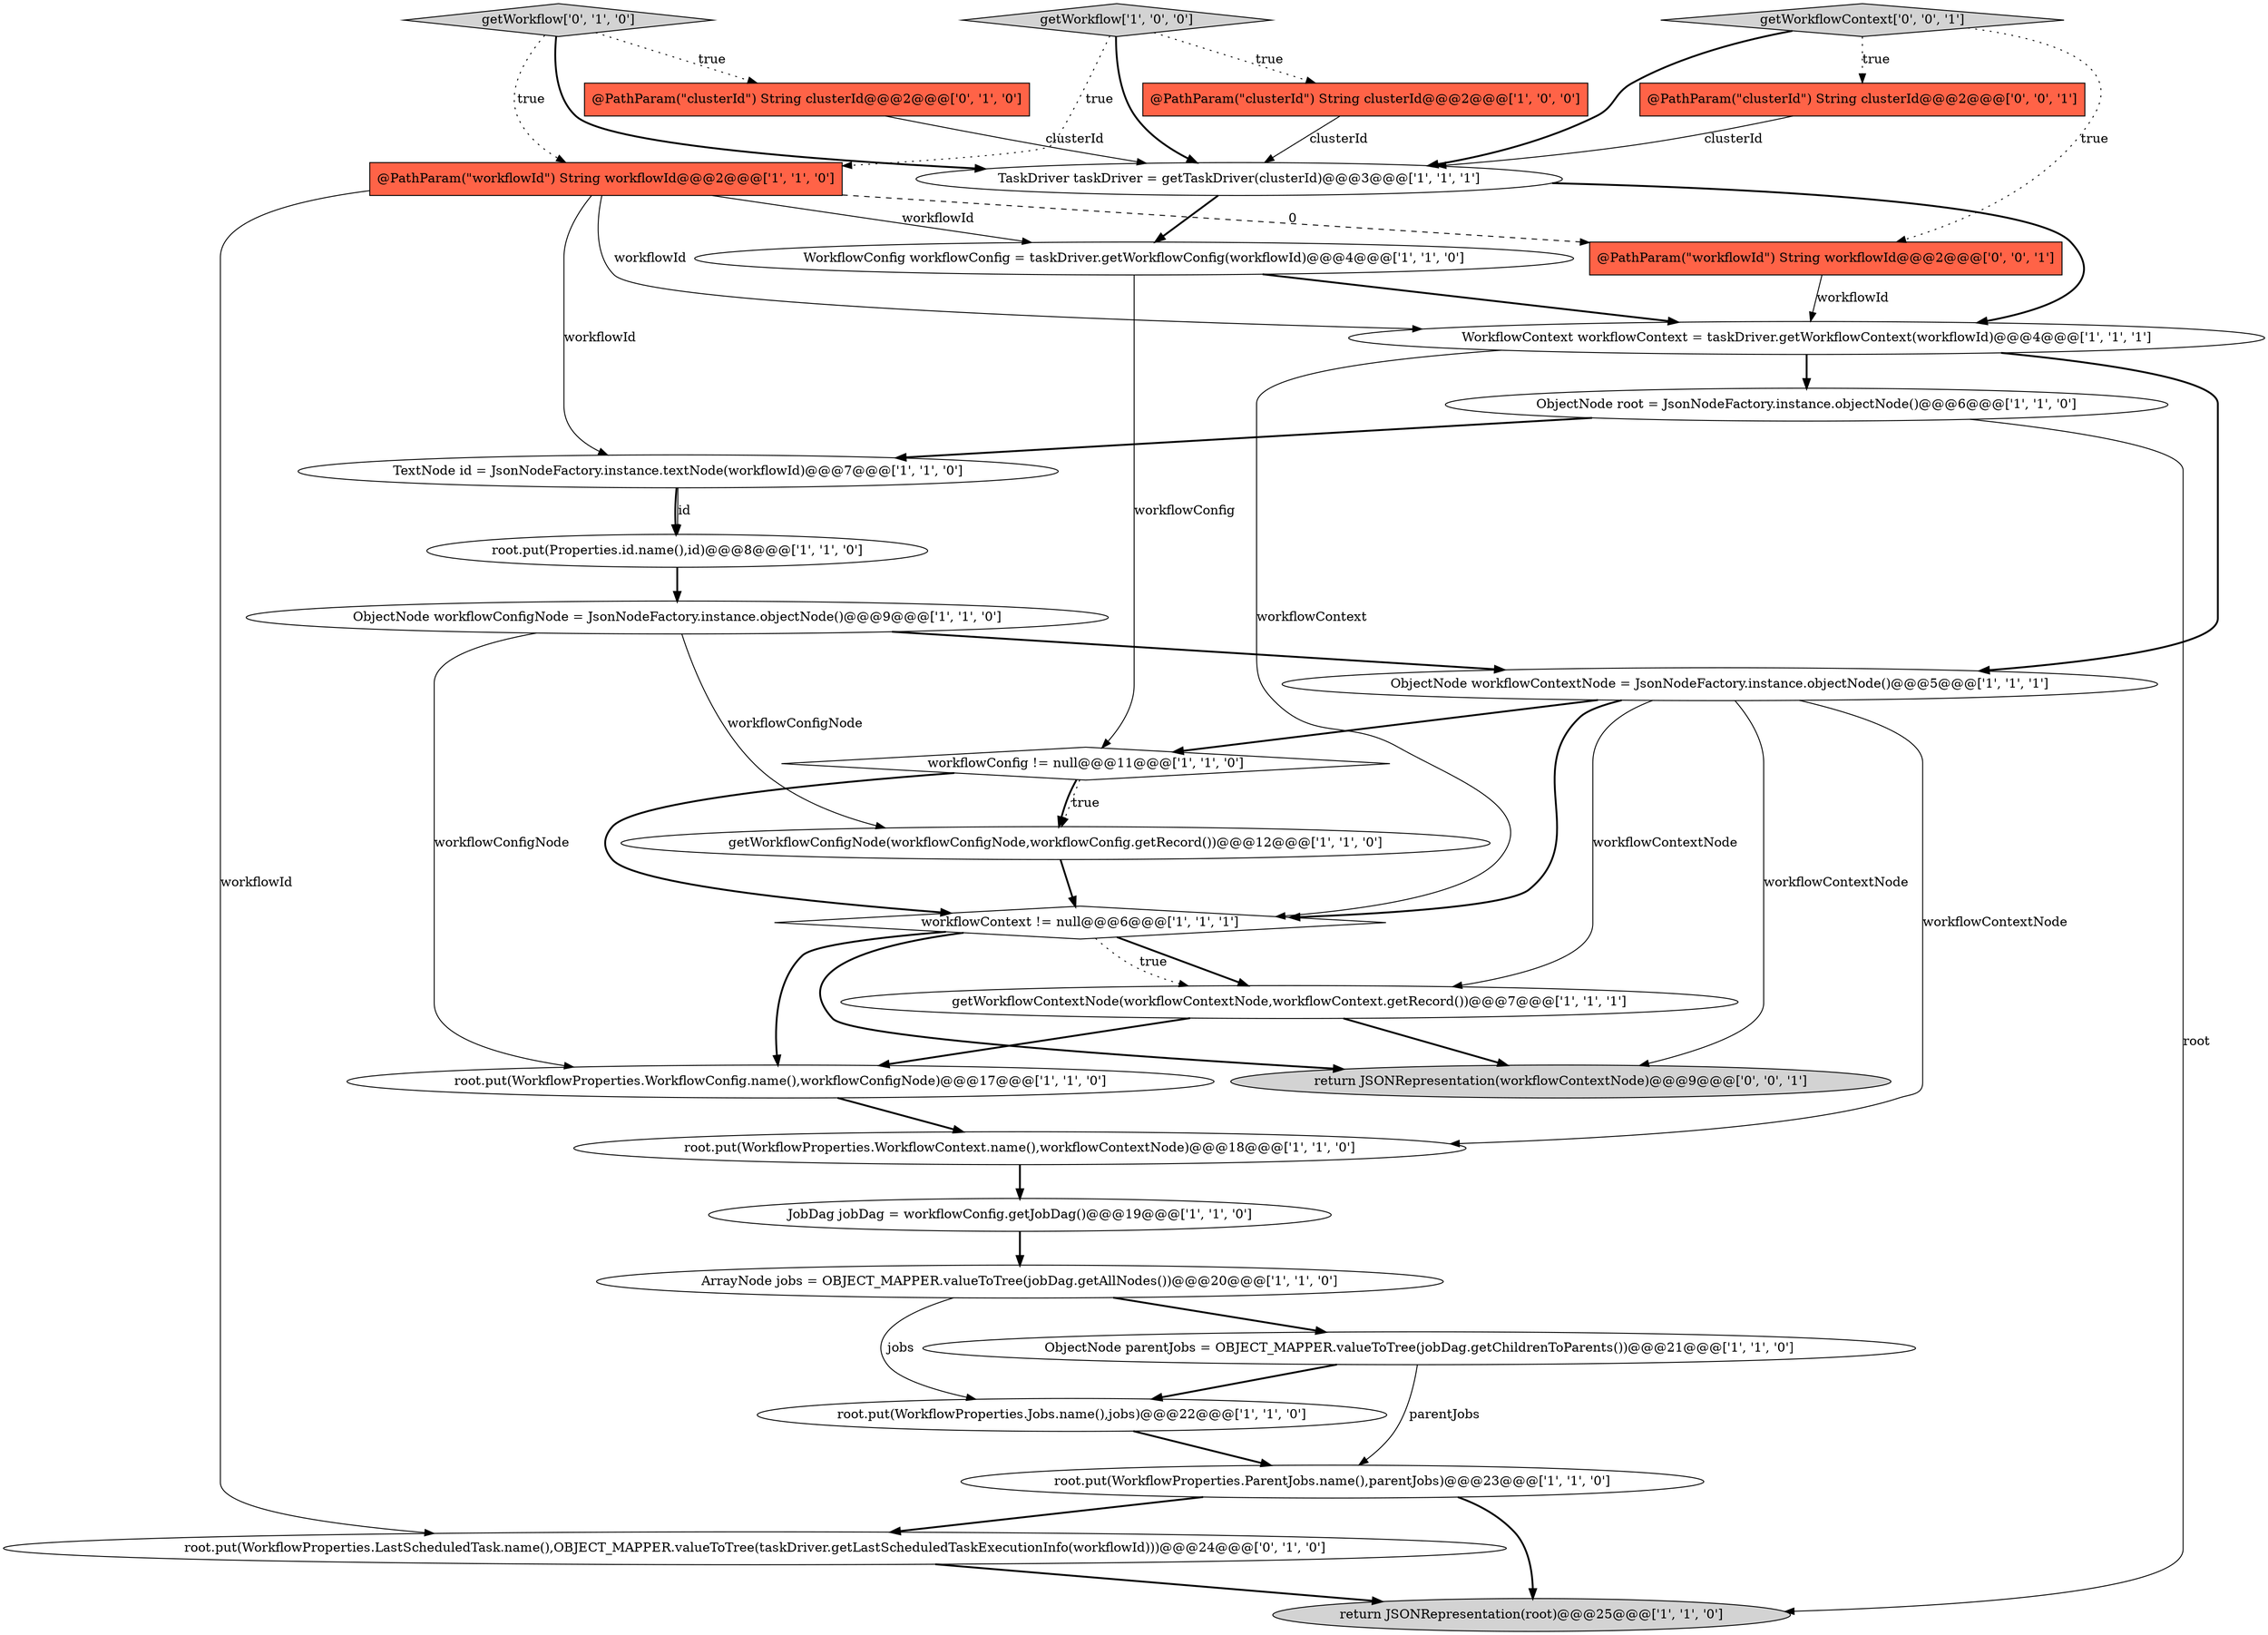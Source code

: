 digraph {
22 [style = filled, label = "workflowContext != null@@@6@@@['1', '1', '1']", fillcolor = white, shape = diamond image = "AAA0AAABBB1BBB"];
14 [style = filled, label = "@PathParam(\"workflowId\") String workflowId@@@2@@@['1', '1', '0']", fillcolor = tomato, shape = box image = "AAA0AAABBB1BBB"];
18 [style = filled, label = "getWorkflowContextNode(workflowContextNode,workflowContext.getRecord())@@@7@@@['1', '1', '1']", fillcolor = white, shape = ellipse image = "AAA0AAABBB1BBB"];
27 [style = filled, label = "return JSONRepresentation(workflowContextNode)@@@9@@@['0', '0', '1']", fillcolor = lightgray, shape = ellipse image = "AAA0AAABBB3BBB"];
16 [style = filled, label = "ArrayNode jobs = OBJECT_MAPPER.valueToTree(jobDag.getAllNodes())@@@20@@@['1', '1', '0']", fillcolor = white, shape = ellipse image = "AAA0AAABBB1BBB"];
6 [style = filled, label = "root.put(WorkflowProperties.WorkflowContext.name(),workflowContextNode)@@@18@@@['1', '1', '0']", fillcolor = white, shape = ellipse image = "AAA0AAABBB1BBB"];
3 [style = filled, label = "root.put(WorkflowProperties.WorkflowConfig.name(),workflowConfigNode)@@@17@@@['1', '1', '0']", fillcolor = white, shape = ellipse image = "AAA0AAABBB1BBB"];
19 [style = filled, label = "TaskDriver taskDriver = getTaskDriver(clusterId)@@@3@@@['1', '1', '1']", fillcolor = white, shape = ellipse image = "AAA0AAABBB1BBB"];
2 [style = filled, label = "ObjectNode parentJobs = OBJECT_MAPPER.valueToTree(jobDag.getChildrenToParents())@@@21@@@['1', '1', '0']", fillcolor = white, shape = ellipse image = "AAA0AAABBB1BBB"];
10 [style = filled, label = "root.put(Properties.id.name(),id)@@@8@@@['1', '1', '0']", fillcolor = white, shape = ellipse image = "AAA0AAABBB1BBB"];
12 [style = filled, label = "@PathParam(\"clusterId\") String clusterId@@@2@@@['1', '0', '0']", fillcolor = tomato, shape = box image = "AAA0AAABBB1BBB"];
0 [style = filled, label = "ObjectNode workflowConfigNode = JsonNodeFactory.instance.objectNode()@@@9@@@['1', '1', '0']", fillcolor = white, shape = ellipse image = "AAA0AAABBB1BBB"];
5 [style = filled, label = "root.put(WorkflowProperties.Jobs.name(),jobs)@@@22@@@['1', '1', '0']", fillcolor = white, shape = ellipse image = "AAA0AAABBB1BBB"];
4 [style = filled, label = "root.put(WorkflowProperties.ParentJobs.name(),parentJobs)@@@23@@@['1', '1', '0']", fillcolor = white, shape = ellipse image = "AAA0AAABBB1BBB"];
9 [style = filled, label = "TextNode id = JsonNodeFactory.instance.textNode(workflowId)@@@7@@@['1', '1', '0']", fillcolor = white, shape = ellipse image = "AAA0AAABBB1BBB"];
11 [style = filled, label = "WorkflowConfig workflowConfig = taskDriver.getWorkflowConfig(workflowId)@@@4@@@['1', '1', '0']", fillcolor = white, shape = ellipse image = "AAA0AAABBB1BBB"];
25 [style = filled, label = "root.put(WorkflowProperties.LastScheduledTask.name(),OBJECT_MAPPER.valueToTree(taskDriver.getLastScheduledTaskExecutionInfo(workflowId)))@@@24@@@['0', '1', '0']", fillcolor = white, shape = ellipse image = "AAA1AAABBB2BBB"];
1 [style = filled, label = "workflowConfig != null@@@11@@@['1', '1', '0']", fillcolor = white, shape = diamond image = "AAA0AAABBB1BBB"];
13 [style = filled, label = "getWorkflowConfigNode(workflowConfigNode,workflowConfig.getRecord())@@@12@@@['1', '1', '0']", fillcolor = white, shape = ellipse image = "AAA0AAABBB1BBB"];
28 [style = filled, label = "getWorkflowContext['0', '0', '1']", fillcolor = lightgray, shape = diamond image = "AAA0AAABBB3BBB"];
20 [style = filled, label = "JobDag jobDag = workflowConfig.getJobDag()@@@19@@@['1', '1', '0']", fillcolor = white, shape = ellipse image = "AAA0AAABBB1BBB"];
29 [style = filled, label = "@PathParam(\"workflowId\") String workflowId@@@2@@@['0', '0', '1']", fillcolor = tomato, shape = box image = "AAA0AAABBB3BBB"];
21 [style = filled, label = "return JSONRepresentation(root)@@@25@@@['1', '1', '0']", fillcolor = lightgray, shape = ellipse image = "AAA0AAABBB1BBB"];
23 [style = filled, label = "getWorkflow['0', '1', '0']", fillcolor = lightgray, shape = diamond image = "AAA0AAABBB2BBB"];
26 [style = filled, label = "@PathParam(\"clusterId\") String clusterId@@@2@@@['0', '0', '1']", fillcolor = tomato, shape = box image = "AAA0AAABBB3BBB"];
8 [style = filled, label = "ObjectNode root = JsonNodeFactory.instance.objectNode()@@@6@@@['1', '1', '0']", fillcolor = white, shape = ellipse image = "AAA0AAABBB1BBB"];
24 [style = filled, label = "@PathParam(\"clusterId\") String clusterId@@@2@@@['0', '1', '0']", fillcolor = tomato, shape = box image = "AAA0AAABBB2BBB"];
7 [style = filled, label = "ObjectNode workflowContextNode = JsonNodeFactory.instance.objectNode()@@@5@@@['1', '1', '1']", fillcolor = white, shape = ellipse image = "AAA0AAABBB1BBB"];
17 [style = filled, label = "getWorkflow['1', '0', '0']", fillcolor = lightgray, shape = diamond image = "AAA0AAABBB1BBB"];
15 [style = filled, label = "WorkflowContext workflowContext = taskDriver.getWorkflowContext(workflowId)@@@4@@@['1', '1', '1']", fillcolor = white, shape = ellipse image = "AAA0AAABBB1BBB"];
7->18 [style = solid, label="workflowContextNode"];
14->15 [style = solid, label="workflowId"];
18->3 [style = bold, label=""];
26->19 [style = solid, label="clusterId"];
7->27 [style = solid, label="workflowContextNode"];
16->5 [style = solid, label="jobs"];
29->15 [style = solid, label="workflowId"];
8->9 [style = bold, label=""];
17->14 [style = dotted, label="true"];
23->19 [style = bold, label=""];
20->16 [style = bold, label=""];
28->26 [style = dotted, label="true"];
8->21 [style = solid, label="root"];
4->25 [style = bold, label=""];
0->7 [style = bold, label=""];
2->5 [style = bold, label=""];
17->19 [style = bold, label=""];
22->3 [style = bold, label=""];
15->22 [style = solid, label="workflowContext"];
13->22 [style = bold, label=""];
22->27 [style = bold, label=""];
14->29 [style = dashed, label="0"];
2->4 [style = solid, label="parentJobs"];
19->15 [style = bold, label=""];
28->19 [style = bold, label=""];
23->24 [style = dotted, label="true"];
23->14 [style = dotted, label="true"];
7->6 [style = solid, label="workflowContextNode"];
11->15 [style = bold, label=""];
7->22 [style = bold, label=""];
6->20 [style = bold, label=""];
12->19 [style = solid, label="clusterId"];
11->1 [style = solid, label="workflowConfig"];
0->3 [style = solid, label="workflowConfigNode"];
15->7 [style = bold, label=""];
5->4 [style = bold, label=""];
3->6 [style = bold, label=""];
16->2 [style = bold, label=""];
14->9 [style = solid, label="workflowId"];
9->10 [style = solid, label="id"];
25->21 [style = bold, label=""];
14->11 [style = solid, label="workflowId"];
17->12 [style = dotted, label="true"];
19->11 [style = bold, label=""];
24->19 [style = solid, label="clusterId"];
1->13 [style = dotted, label="true"];
14->25 [style = solid, label="workflowId"];
22->18 [style = bold, label=""];
0->13 [style = solid, label="workflowConfigNode"];
7->1 [style = bold, label=""];
1->22 [style = bold, label=""];
22->18 [style = dotted, label="true"];
18->27 [style = bold, label=""];
15->8 [style = bold, label=""];
4->21 [style = bold, label=""];
28->29 [style = dotted, label="true"];
10->0 [style = bold, label=""];
9->10 [style = bold, label=""];
1->13 [style = bold, label=""];
}
